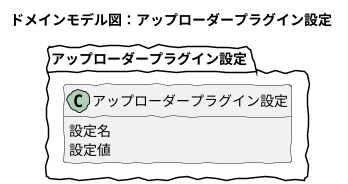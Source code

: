 @startuml
skinparam handwritten true
skinparam backgroundColor white
hide method

title ドメインモデル図：アップローダープラグイン設定

package アップローダープラグイン設定 {
	
	class アップローダープラグイン設定 {
		設定名
		設定値
	}

}

@enduml
